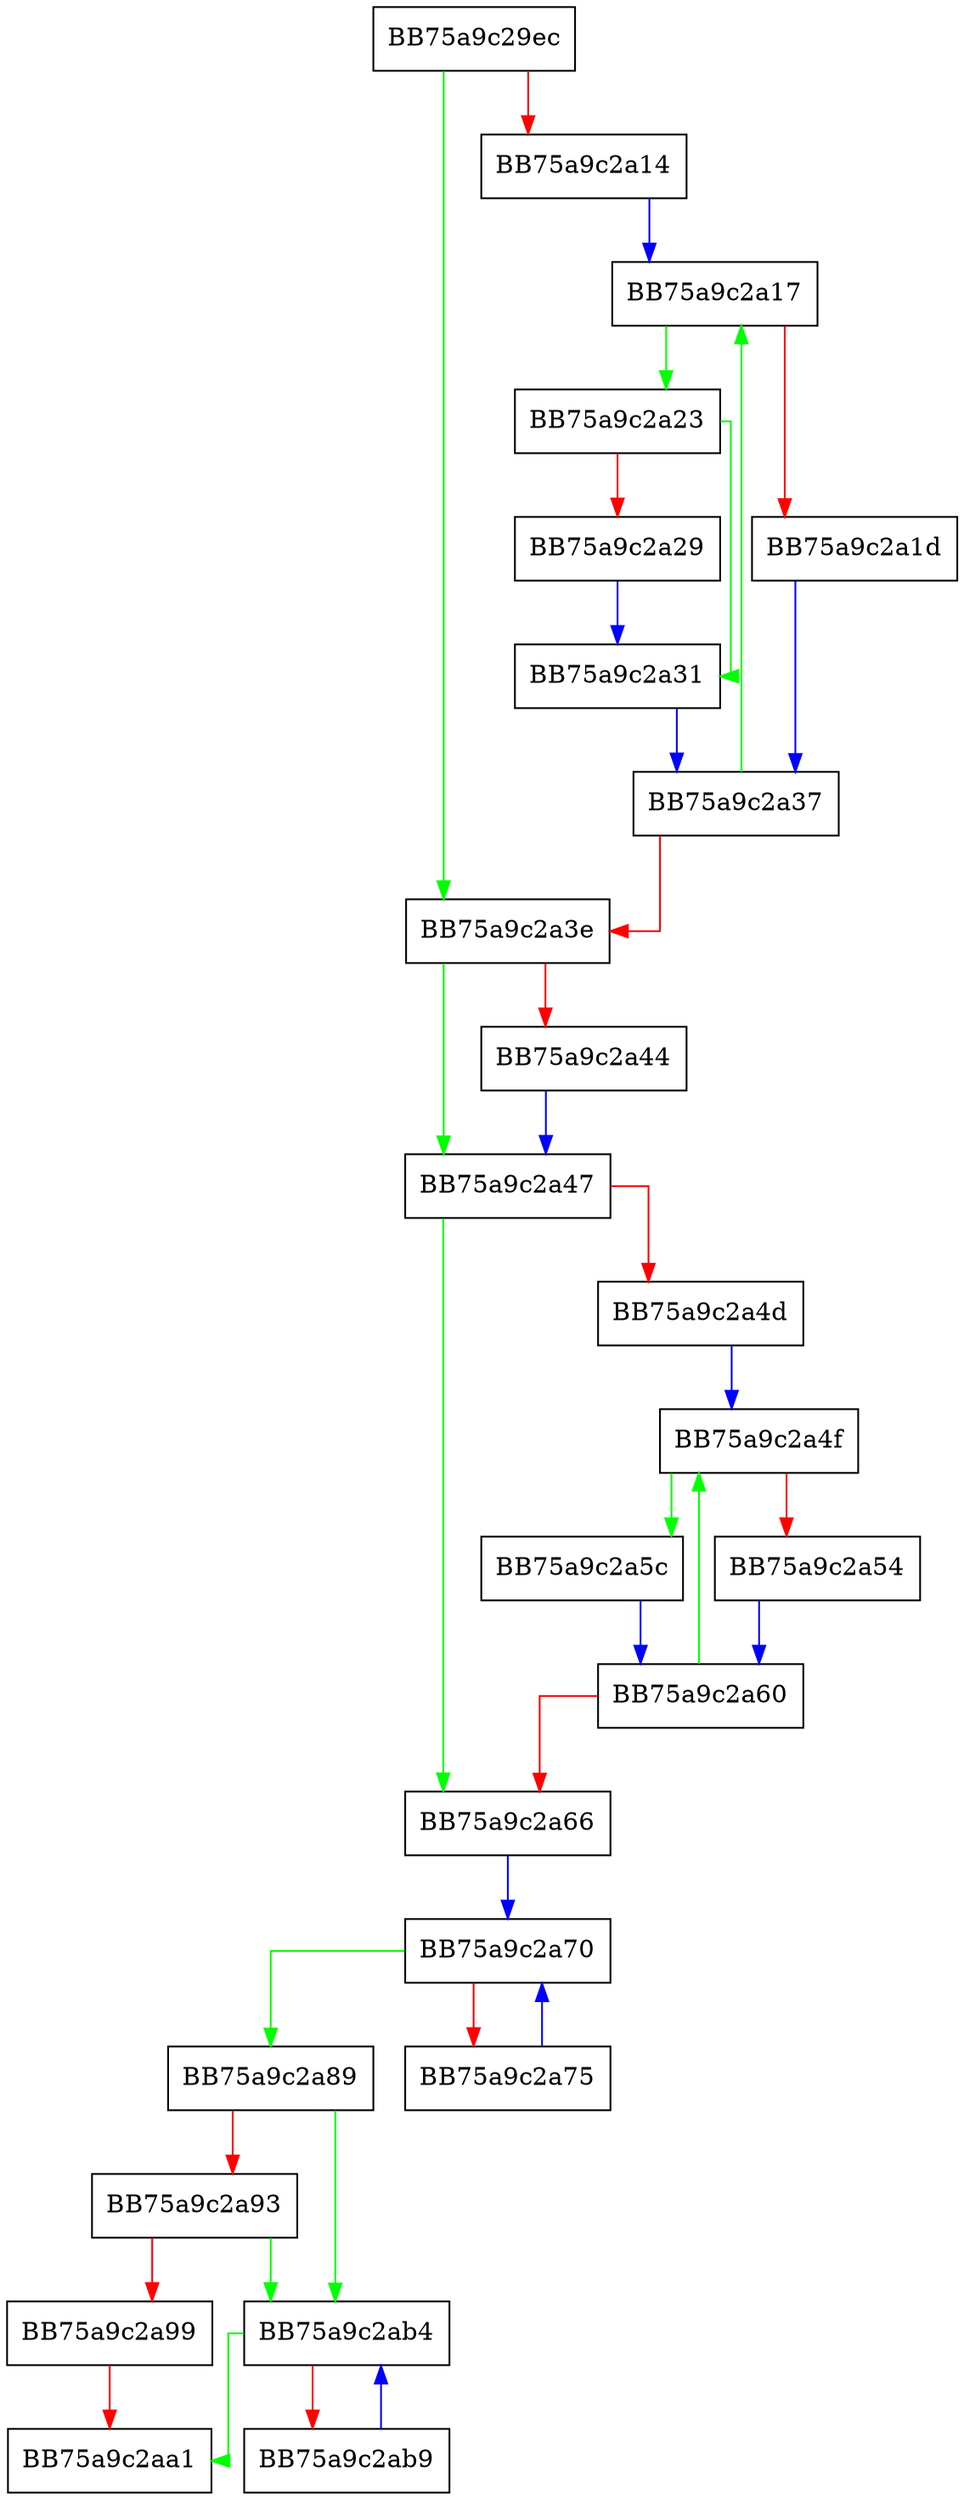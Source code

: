 digraph erase {
  node [shape="box"];
  graph [splines=ortho];
  BB75a9c29ec -> BB75a9c2a3e [color="green"];
  BB75a9c29ec -> BB75a9c2a14 [color="red"];
  BB75a9c2a14 -> BB75a9c2a17 [color="blue"];
  BB75a9c2a17 -> BB75a9c2a23 [color="green"];
  BB75a9c2a17 -> BB75a9c2a1d [color="red"];
  BB75a9c2a1d -> BB75a9c2a37 [color="blue"];
  BB75a9c2a23 -> BB75a9c2a31 [color="green"];
  BB75a9c2a23 -> BB75a9c2a29 [color="red"];
  BB75a9c2a29 -> BB75a9c2a31 [color="blue"];
  BB75a9c2a31 -> BB75a9c2a37 [color="blue"];
  BB75a9c2a37 -> BB75a9c2a17 [color="green"];
  BB75a9c2a37 -> BB75a9c2a3e [color="red"];
  BB75a9c2a3e -> BB75a9c2a47 [color="green"];
  BB75a9c2a3e -> BB75a9c2a44 [color="red"];
  BB75a9c2a44 -> BB75a9c2a47 [color="blue"];
  BB75a9c2a47 -> BB75a9c2a66 [color="green"];
  BB75a9c2a47 -> BB75a9c2a4d [color="red"];
  BB75a9c2a4d -> BB75a9c2a4f [color="blue"];
  BB75a9c2a4f -> BB75a9c2a5c [color="green"];
  BB75a9c2a4f -> BB75a9c2a54 [color="red"];
  BB75a9c2a54 -> BB75a9c2a60 [color="blue"];
  BB75a9c2a5c -> BB75a9c2a60 [color="blue"];
  BB75a9c2a60 -> BB75a9c2a4f [color="green"];
  BB75a9c2a60 -> BB75a9c2a66 [color="red"];
  BB75a9c2a66 -> BB75a9c2a70 [color="blue"];
  BB75a9c2a70 -> BB75a9c2a89 [color="green"];
  BB75a9c2a70 -> BB75a9c2a75 [color="red"];
  BB75a9c2a75 -> BB75a9c2a70 [color="blue"];
  BB75a9c2a89 -> BB75a9c2ab4 [color="green"];
  BB75a9c2a89 -> BB75a9c2a93 [color="red"];
  BB75a9c2a93 -> BB75a9c2ab4 [color="green"];
  BB75a9c2a93 -> BB75a9c2a99 [color="red"];
  BB75a9c2a99 -> BB75a9c2aa1 [color="red"];
  BB75a9c2ab4 -> BB75a9c2aa1 [color="green"];
  BB75a9c2ab4 -> BB75a9c2ab9 [color="red"];
  BB75a9c2ab9 -> BB75a9c2ab4 [color="blue"];
}